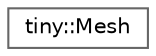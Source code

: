 digraph "Graphical Class Hierarchy"
{
 // LATEX_PDF_SIZE
  bgcolor="transparent";
  edge [fontname=Helvetica,fontsize=10,labelfontname=Helvetica,labelfontsize=10];
  node [fontname=Helvetica,fontsize=10,shape=box,height=0.2,width=0.4];
  rankdir="LR";
  Node0 [id="Node000000",label="tiny::Mesh",height=0.2,width=0.4,color="grey40", fillcolor="white", style="filled",URL="$structtiny_1_1_mesh.html",tooltip=" "];
}
